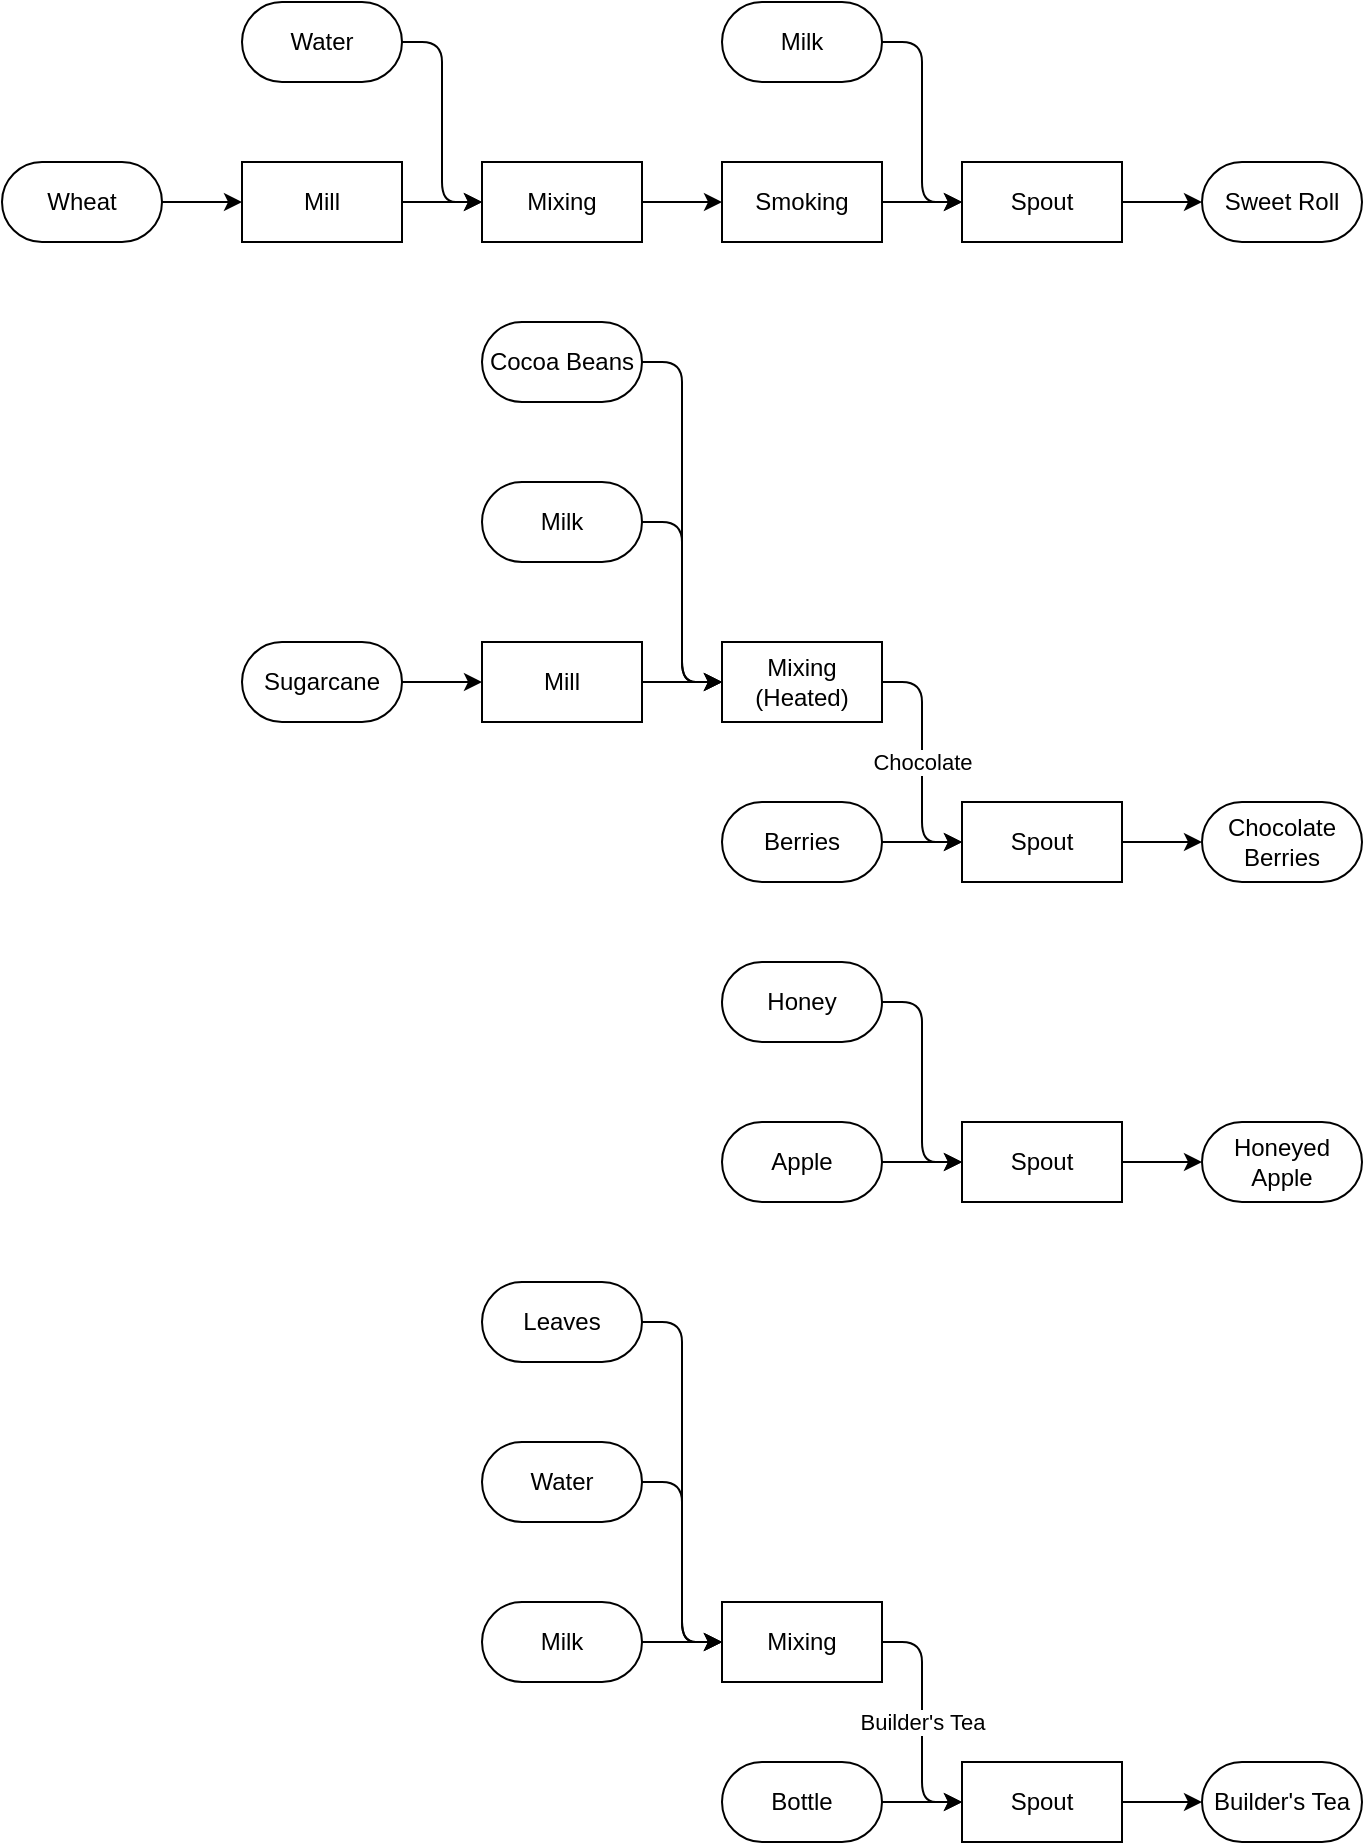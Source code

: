 <mxfile version="13.6.2" type="device"><diagram id="H1cDcpkjUpa_4VlPJjxI" name="Page-1"><mxGraphModel dx="1086" dy="966" grid="1" gridSize="10" guides="1" tooltips="1" connect="1" arrows="1" fold="1" page="1" pageScale="1" pageWidth="827" pageHeight="1169" math="0" shadow="0"><root><mxCell id="0"/><mxCell id="1" parent="0"/><mxCell id="mFUkxG9RPOBzFNHk6kdc-2" value="Sweet Roll" style="rounded=1;whiteSpace=wrap;html=1;arcSize=50;" vertex="1" parent="1"><mxGeometry x="640" y="120" width="80" height="40" as="geometry"/></mxCell><mxCell id="mFUkxG9RPOBzFNHk6kdc-5" value="" style="edgeStyle=orthogonalEdgeStyle;rounded=0;orthogonalLoop=1;jettySize=auto;html=1;" edge="1" parent="1" source="mFUkxG9RPOBzFNHk6kdc-4" target="mFUkxG9RPOBzFNHk6kdc-2"><mxGeometry relative="1" as="geometry"/></mxCell><mxCell id="mFUkxG9RPOBzFNHk6kdc-4" value="Spout" style="rounded=0;whiteSpace=wrap;html=1;" vertex="1" parent="1"><mxGeometry x="520" y="120" width="80" height="40" as="geometry"/></mxCell><mxCell id="mFUkxG9RPOBzFNHk6kdc-8" style="edgeStyle=orthogonalEdgeStyle;orthogonalLoop=1;jettySize=auto;html=1;entryX=0;entryY=0.5;entryDx=0;entryDy=0;rounded=1;" edge="1" parent="1" source="mFUkxG9RPOBzFNHk6kdc-10" target="mFUkxG9RPOBzFNHk6kdc-4"><mxGeometry relative="1" as="geometry"><mxPoint x="480" y="140" as="sourcePoint"/></mxGeometry></mxCell><mxCell id="mFUkxG9RPOBzFNHk6kdc-9" style="edgeStyle=orthogonalEdgeStyle;rounded=1;orthogonalLoop=1;jettySize=auto;html=1;" edge="1" parent="1" source="mFUkxG9RPOBzFNHk6kdc-7" target="mFUkxG9RPOBzFNHk6kdc-4"><mxGeometry relative="1" as="geometry"><Array as="points"><mxPoint x="500" y="60"/><mxPoint x="500" y="140"/></Array></mxGeometry></mxCell><mxCell id="mFUkxG9RPOBzFNHk6kdc-7" value="Milk" style="rounded=1;whiteSpace=wrap;html=1;arcSize=50;" vertex="1" parent="1"><mxGeometry x="400" y="40" width="80" height="40" as="geometry"/></mxCell><mxCell id="mFUkxG9RPOBzFNHk6kdc-10" value="Smoking" style="rounded=0;whiteSpace=wrap;html=1;" vertex="1" parent="1"><mxGeometry x="400" y="120" width="80" height="40" as="geometry"/></mxCell><mxCell id="mFUkxG9RPOBzFNHk6kdc-13" value="" style="edgeStyle=orthogonalEdgeStyle;rounded=1;orthogonalLoop=1;jettySize=auto;html=1;strokeColor=#000000;" edge="1" parent="1" source="mFUkxG9RPOBzFNHk6kdc-12" target="mFUkxG9RPOBzFNHk6kdc-10"><mxGeometry relative="1" as="geometry"/></mxCell><mxCell id="mFUkxG9RPOBzFNHk6kdc-12" value="Mixing" style="rounded=0;whiteSpace=wrap;html=1;" vertex="1" parent="1"><mxGeometry x="280" y="120" width="80" height="40" as="geometry"/></mxCell><mxCell id="mFUkxG9RPOBzFNHk6kdc-15" style="edgeStyle=orthogonalEdgeStyle;rounded=1;orthogonalLoop=1;jettySize=auto;html=1;entryX=0;entryY=0.5;entryDx=0;entryDy=0;strokeColor=#000000;" edge="1" parent="1" source="mFUkxG9RPOBzFNHk6kdc-14" target="mFUkxG9RPOBzFNHk6kdc-12"><mxGeometry relative="1" as="geometry"/></mxCell><mxCell id="mFUkxG9RPOBzFNHk6kdc-14" value="Water" style="rounded=1;whiteSpace=wrap;html=1;arcSize=50;" vertex="1" parent="1"><mxGeometry x="160" y="40" width="80" height="40" as="geometry"/></mxCell><mxCell id="mFUkxG9RPOBzFNHk6kdc-20" style="edgeStyle=orthogonalEdgeStyle;rounded=1;orthogonalLoop=1;jettySize=auto;html=1;strokeColor=#000000;" edge="1" parent="1" source="mFUkxG9RPOBzFNHk6kdc-16" target="mFUkxG9RPOBzFNHk6kdc-18"><mxGeometry relative="1" as="geometry"/></mxCell><mxCell id="mFUkxG9RPOBzFNHk6kdc-16" value="Wheat" style="rounded=1;whiteSpace=wrap;html=1;arcSize=50;" vertex="1" parent="1"><mxGeometry x="40" y="120" width="80" height="40" as="geometry"/></mxCell><mxCell id="mFUkxG9RPOBzFNHk6kdc-19" style="edgeStyle=orthogonalEdgeStyle;rounded=1;orthogonalLoop=1;jettySize=auto;html=1;strokeColor=#000000;" edge="1" parent="1" source="mFUkxG9RPOBzFNHk6kdc-18" target="mFUkxG9RPOBzFNHk6kdc-12"><mxGeometry relative="1" as="geometry"/></mxCell><mxCell id="mFUkxG9RPOBzFNHk6kdc-18" value="Mill" style="rounded=0;whiteSpace=wrap;html=1;" vertex="1" parent="1"><mxGeometry x="160" y="120" width="80" height="40" as="geometry"/></mxCell><mxCell id="mFUkxG9RPOBzFNHk6kdc-26" style="edgeStyle=orthogonalEdgeStyle;rounded=1;orthogonalLoop=1;jettySize=auto;html=1;strokeColor=#000000;" edge="1" parent="1" source="mFUkxG9RPOBzFNHk6kdc-21" target="mFUkxG9RPOBzFNHk6kdc-25"><mxGeometry relative="1" as="geometry"/></mxCell><mxCell id="mFUkxG9RPOBzFNHk6kdc-21" value="Spout" style="rounded=0;whiteSpace=wrap;html=1;" vertex="1" parent="1"><mxGeometry x="520" y="440" width="80" height="40" as="geometry"/></mxCell><mxCell id="mFUkxG9RPOBzFNHk6kdc-24" style="edgeStyle=orthogonalEdgeStyle;rounded=1;orthogonalLoop=1;jettySize=auto;html=1;strokeColor=#000000;" edge="1" parent="1" source="mFUkxG9RPOBzFNHk6kdc-22" target="mFUkxG9RPOBzFNHk6kdc-21"><mxGeometry relative="1" as="geometry"/></mxCell><mxCell id="mFUkxG9RPOBzFNHk6kdc-22" value="Berries" style="rounded=1;whiteSpace=wrap;html=1;arcSize=50;" vertex="1" parent="1"><mxGeometry x="400" y="440" width="80" height="40" as="geometry"/></mxCell><mxCell id="mFUkxG9RPOBzFNHk6kdc-36" value="Chocolate" style="edgeStyle=orthogonalEdgeStyle;rounded=1;orthogonalLoop=1;jettySize=auto;html=1;entryX=0;entryY=0.5;entryDx=0;entryDy=0;strokeColor=#000000;" edge="1" parent="1" source="mFUkxG9RPOBzFNHk6kdc-23" target="mFUkxG9RPOBzFNHk6kdc-21"><mxGeometry relative="1" as="geometry"/></mxCell><mxCell id="mFUkxG9RPOBzFNHk6kdc-23" value="Mixing&lt;br&gt;(Heated)" style="rounded=0;whiteSpace=wrap;html=1;" vertex="1" parent="1"><mxGeometry x="400" y="360" width="80" height="40" as="geometry"/></mxCell><mxCell id="mFUkxG9RPOBzFNHk6kdc-25" value="Chocolate Berries" style="rounded=1;whiteSpace=wrap;html=1;arcSize=50;" vertex="1" parent="1"><mxGeometry x="640" y="440" width="80" height="40" as="geometry"/></mxCell><mxCell id="mFUkxG9RPOBzFNHk6kdc-28" style="edgeStyle=orthogonalEdgeStyle;rounded=1;orthogonalLoop=1;jettySize=auto;html=1;strokeColor=#000000;" edge="1" parent="1" source="mFUkxG9RPOBzFNHk6kdc-29" target="mFUkxG9RPOBzFNHk6kdc-30"><mxGeometry relative="1" as="geometry"/></mxCell><mxCell id="mFUkxG9RPOBzFNHk6kdc-29" value="Sugarcane" style="rounded=1;whiteSpace=wrap;html=1;arcSize=50;" vertex="1" parent="1"><mxGeometry x="160" y="360" width="80" height="40" as="geometry"/></mxCell><mxCell id="mFUkxG9RPOBzFNHk6kdc-31" style="edgeStyle=orthogonalEdgeStyle;rounded=1;orthogonalLoop=1;jettySize=auto;html=1;strokeColor=#000000;" edge="1" parent="1" source="mFUkxG9RPOBzFNHk6kdc-30" target="mFUkxG9RPOBzFNHk6kdc-23"><mxGeometry relative="1" as="geometry"><mxPoint x="280" y="380" as="targetPoint"/></mxGeometry></mxCell><mxCell id="mFUkxG9RPOBzFNHk6kdc-30" value="Mill" style="rounded=0;whiteSpace=wrap;html=1;" vertex="1" parent="1"><mxGeometry x="280" y="360" width="80" height="40" as="geometry"/></mxCell><mxCell id="mFUkxG9RPOBzFNHk6kdc-34" style="edgeStyle=orthogonalEdgeStyle;rounded=1;orthogonalLoop=1;jettySize=auto;html=1;entryX=0;entryY=0.5;entryDx=0;entryDy=0;strokeColor=#000000;" edge="1" parent="1" source="mFUkxG9RPOBzFNHk6kdc-32" target="mFUkxG9RPOBzFNHk6kdc-23"><mxGeometry relative="1" as="geometry"/></mxCell><mxCell id="mFUkxG9RPOBzFNHk6kdc-32" value="Milk" style="rounded=1;whiteSpace=wrap;html=1;arcSize=50;" vertex="1" parent="1"><mxGeometry x="280" y="280" width="80" height="40" as="geometry"/></mxCell><mxCell id="mFUkxG9RPOBzFNHk6kdc-35" style="edgeStyle=orthogonalEdgeStyle;rounded=1;orthogonalLoop=1;jettySize=auto;html=1;entryX=0;entryY=0.5;entryDx=0;entryDy=0;strokeColor=#000000;" edge="1" parent="1" source="mFUkxG9RPOBzFNHk6kdc-33" target="mFUkxG9RPOBzFNHk6kdc-23"><mxGeometry relative="1" as="geometry"/></mxCell><mxCell id="mFUkxG9RPOBzFNHk6kdc-33" value="Cocoa Beans" style="rounded=1;whiteSpace=wrap;html=1;arcSize=50;" vertex="1" parent="1"><mxGeometry x="280" y="200" width="80" height="40" as="geometry"/></mxCell><mxCell id="mFUkxG9RPOBzFNHk6kdc-39" style="edgeStyle=orthogonalEdgeStyle;rounded=1;orthogonalLoop=1;jettySize=auto;html=1;strokeColor=#000000;" edge="1" source="mFUkxG9RPOBzFNHk6kdc-40" target="mFUkxG9RPOBzFNHk6kdc-43" parent="1"><mxGeometry relative="1" as="geometry"/></mxCell><mxCell id="mFUkxG9RPOBzFNHk6kdc-40" value="Spout" style="rounded=0;whiteSpace=wrap;html=1;" vertex="1" parent="1"><mxGeometry x="520" y="600" width="80" height="40" as="geometry"/></mxCell><mxCell id="mFUkxG9RPOBzFNHk6kdc-41" style="edgeStyle=orthogonalEdgeStyle;rounded=1;orthogonalLoop=1;jettySize=auto;html=1;strokeColor=#000000;" edge="1" source="mFUkxG9RPOBzFNHk6kdc-42" target="mFUkxG9RPOBzFNHk6kdc-40" parent="1"><mxGeometry relative="1" as="geometry"/></mxCell><mxCell id="mFUkxG9RPOBzFNHk6kdc-42" value="Apple" style="rounded=1;whiteSpace=wrap;html=1;arcSize=50;" vertex="1" parent="1"><mxGeometry x="400" y="600" width="80" height="40" as="geometry"/></mxCell><mxCell id="mFUkxG9RPOBzFNHk6kdc-43" value="Honeyed Apple" style="rounded=1;whiteSpace=wrap;html=1;arcSize=50;" vertex="1" parent="1"><mxGeometry x="640" y="600" width="80" height="40" as="geometry"/></mxCell><mxCell id="mFUkxG9RPOBzFNHk6kdc-45" style="edgeStyle=orthogonalEdgeStyle;rounded=1;orthogonalLoop=1;jettySize=auto;html=1;entryX=0;entryY=0.5;entryDx=0;entryDy=0;strokeColor=#000000;" edge="1" parent="1" source="mFUkxG9RPOBzFNHk6kdc-44" target="mFUkxG9RPOBzFNHk6kdc-40"><mxGeometry relative="1" as="geometry"/></mxCell><mxCell id="mFUkxG9RPOBzFNHk6kdc-44" value="Honey" style="rounded=1;whiteSpace=wrap;html=1;arcSize=50;" vertex="1" parent="1"><mxGeometry x="400" y="520" width="80" height="40" as="geometry"/></mxCell><mxCell id="mFUkxG9RPOBzFNHk6kdc-60" value="" style="edgeStyle=orthogonalEdgeStyle;rounded=1;orthogonalLoop=1;jettySize=auto;html=1;strokeColor=#000000;" edge="1" parent="1" source="mFUkxG9RPOBzFNHk6kdc-46" target="mFUkxG9RPOBzFNHk6kdc-59"><mxGeometry relative="1" as="geometry"/></mxCell><mxCell id="mFUkxG9RPOBzFNHk6kdc-46" value="Spout" style="rounded=0;whiteSpace=wrap;html=1;" vertex="1" parent="1"><mxGeometry x="520" y="920" width="80" height="40" as="geometry"/></mxCell><mxCell id="mFUkxG9RPOBzFNHk6kdc-57" value="" style="edgeStyle=orthogonalEdgeStyle;rounded=1;orthogonalLoop=1;jettySize=auto;html=1;strokeColor=#000000;" edge="1" parent="1" source="mFUkxG9RPOBzFNHk6kdc-48" target="mFUkxG9RPOBzFNHk6kdc-46"><mxGeometry relative="1" as="geometry"/></mxCell><mxCell id="mFUkxG9RPOBzFNHk6kdc-48" value="Bottle" style="rounded=1;whiteSpace=wrap;html=1;arcSize=50;" vertex="1" parent="1"><mxGeometry x="400" y="920" width="80" height="40" as="geometry"/></mxCell><mxCell id="mFUkxG9RPOBzFNHk6kdc-58" value="Builder's Tea" style="edgeStyle=orthogonalEdgeStyle;rounded=1;orthogonalLoop=1;jettySize=auto;html=1;entryX=0;entryY=0.5;entryDx=0;entryDy=0;strokeColor=#000000;" edge="1" parent="1" source="mFUkxG9RPOBzFNHk6kdc-49" target="mFUkxG9RPOBzFNHk6kdc-46"><mxGeometry relative="1" as="geometry"/></mxCell><mxCell id="mFUkxG9RPOBzFNHk6kdc-49" value="Mixing" style="rounded=0;whiteSpace=wrap;html=1;" vertex="1" parent="1"><mxGeometry x="400" y="840" width="80" height="40" as="geometry"/></mxCell><mxCell id="mFUkxG9RPOBzFNHk6kdc-54" style="edgeStyle=orthogonalEdgeStyle;rounded=1;orthogonalLoop=1;jettySize=auto;html=1;entryX=0;entryY=0.5;entryDx=0;entryDy=0;strokeColor=#000000;" edge="1" parent="1" source="mFUkxG9RPOBzFNHk6kdc-51" target="mFUkxG9RPOBzFNHk6kdc-49"><mxGeometry relative="1" as="geometry"/></mxCell><mxCell id="mFUkxG9RPOBzFNHk6kdc-51" value="Leaves" style="rounded=1;whiteSpace=wrap;html=1;arcSize=50;" vertex="1" parent="1"><mxGeometry x="280" y="680" width="80" height="40" as="geometry"/></mxCell><mxCell id="mFUkxG9RPOBzFNHk6kdc-56" value="" style="edgeStyle=orthogonalEdgeStyle;rounded=1;orthogonalLoop=1;jettySize=auto;html=1;strokeColor=#000000;" edge="1" parent="1" source="mFUkxG9RPOBzFNHk6kdc-52" target="mFUkxG9RPOBzFNHk6kdc-49"><mxGeometry relative="1" as="geometry"/></mxCell><mxCell id="mFUkxG9RPOBzFNHk6kdc-52" value="Milk" style="rounded=1;whiteSpace=wrap;html=1;arcSize=50;" vertex="1" parent="1"><mxGeometry x="280" y="840" width="80" height="40" as="geometry"/></mxCell><mxCell id="mFUkxG9RPOBzFNHk6kdc-55" style="edgeStyle=orthogonalEdgeStyle;rounded=1;orthogonalLoop=1;jettySize=auto;html=1;entryX=0;entryY=0.5;entryDx=0;entryDy=0;strokeColor=#000000;" edge="1" parent="1" source="mFUkxG9RPOBzFNHk6kdc-53" target="mFUkxG9RPOBzFNHk6kdc-49"><mxGeometry relative="1" as="geometry"/></mxCell><mxCell id="mFUkxG9RPOBzFNHk6kdc-53" value="Water" style="rounded=1;whiteSpace=wrap;html=1;arcSize=50;" vertex="1" parent="1"><mxGeometry x="280" y="760" width="80" height="40" as="geometry"/></mxCell><mxCell id="mFUkxG9RPOBzFNHk6kdc-59" value="Builder's Tea" style="rounded=1;whiteSpace=wrap;html=1;arcSize=50;" vertex="1" parent="1"><mxGeometry x="640" y="920" width="80" height="40" as="geometry"/></mxCell></root></mxGraphModel></diagram></mxfile>